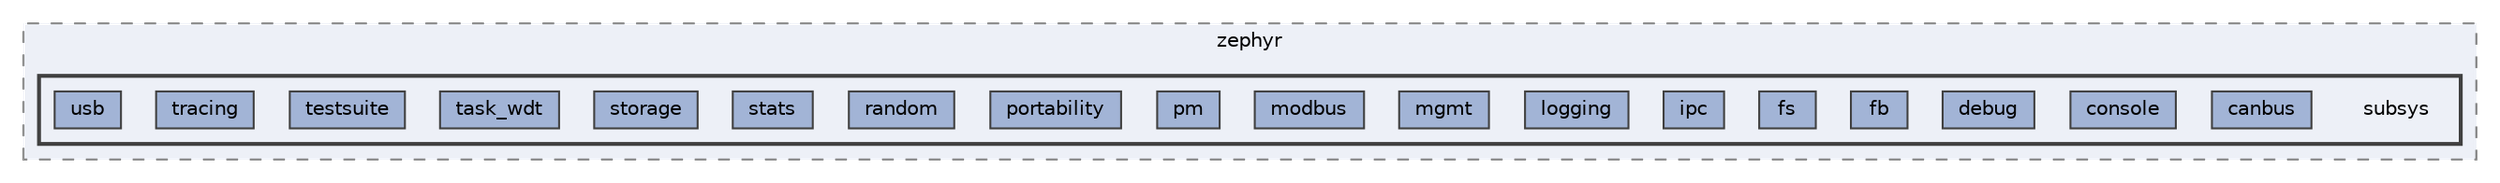 digraph "build/zephyr/subsys"
{
 // LATEX_PDF_SIZE
  bgcolor="transparent";
  edge [fontname=Helvetica,fontsize=10,labelfontname=Helvetica,labelfontsize=10];
  node [fontname=Helvetica,fontsize=10,shape=box,height=0.2,width=0.4];
  compound=true
  subgraph clusterdir_f7639fc20e46d12196656ffbd43ee581 {
    graph [ bgcolor="#edf0f7", pencolor="grey50", label="zephyr", fontname=Helvetica,fontsize=10 style="filled,dashed", URL="dir_f7639fc20e46d12196656ffbd43ee581.html",tooltip=""]
  subgraph clusterdir_fee2df84931cf9d66e516b35c2f3fff7 {
    graph [ bgcolor="#edf0f7", pencolor="grey25", label="", fontname=Helvetica,fontsize=10 style="filled,bold", URL="dir_fee2df84931cf9d66e516b35c2f3fff7.html",tooltip=""]
    dir_fee2df84931cf9d66e516b35c2f3fff7 [shape=plaintext, label="subsys"];
  dir_93d18ca7c3a343c4a21bc47641664a58 [label="canbus", fillcolor="#a2b4d6", color="grey25", style="filled", URL="dir_93d18ca7c3a343c4a21bc47641664a58.html",tooltip=""];
  dir_400d348b046fc06c588cb327249751cf [label="console", fillcolor="#a2b4d6", color="grey25", style="filled", URL="dir_400d348b046fc06c588cb327249751cf.html",tooltip=""];
  dir_cce3c69a0eb3562a68284aa9ecc197c7 [label="debug", fillcolor="#a2b4d6", color="grey25", style="filled", URL="dir_cce3c69a0eb3562a68284aa9ecc197c7.html",tooltip=""];
  dir_68cba3d237fdca7bb7d534b3803ba633 [label="fb", fillcolor="#a2b4d6", color="grey25", style="filled", URL="dir_68cba3d237fdca7bb7d534b3803ba633.html",tooltip=""];
  dir_f9c827807aaad5a92e0385eab914032c [label="fs", fillcolor="#a2b4d6", color="grey25", style="filled", URL="dir_f9c827807aaad5a92e0385eab914032c.html",tooltip=""];
  dir_11ea6e946bff6cb02bebd36b49294f3e [label="ipc", fillcolor="#a2b4d6", color="grey25", style="filled", URL="dir_11ea6e946bff6cb02bebd36b49294f3e.html",tooltip=""];
  dir_52163122d5f05a336bf420b04f37d46a [label="logging", fillcolor="#a2b4d6", color="grey25", style="filled", URL="dir_52163122d5f05a336bf420b04f37d46a.html",tooltip=""];
  dir_2faef9974c11762ae1d1bbcb9998692b [label="mgmt", fillcolor="#a2b4d6", color="grey25", style="filled", URL="dir_2faef9974c11762ae1d1bbcb9998692b.html",tooltip=""];
  dir_35a0684a3447e2a5f26eb3a4a8c115ef [label="modbus", fillcolor="#a2b4d6", color="grey25", style="filled", URL="dir_35a0684a3447e2a5f26eb3a4a8c115ef.html",tooltip=""];
  dir_519fff5ce7f8286309ec8df730bdb421 [label="pm", fillcolor="#a2b4d6", color="grey25", style="filled", URL="dir_519fff5ce7f8286309ec8df730bdb421.html",tooltip=""];
  dir_ac63092506249ff80cb78291de632d5e [label="portability", fillcolor="#a2b4d6", color="grey25", style="filled", URL="dir_ac63092506249ff80cb78291de632d5e.html",tooltip=""];
  dir_e8bb49a27736d769816da2b27ea87cd7 [label="random", fillcolor="#a2b4d6", color="grey25", style="filled", URL="dir_e8bb49a27736d769816da2b27ea87cd7.html",tooltip=""];
  dir_b2fa95763c0ee2e760f148191dc98e2a [label="stats", fillcolor="#a2b4d6", color="grey25", style="filled", URL="dir_b2fa95763c0ee2e760f148191dc98e2a.html",tooltip=""];
  dir_52fe624d07afbb56db03f73e783da3a5 [label="storage", fillcolor="#a2b4d6", color="grey25", style="filled", URL="dir_52fe624d07afbb56db03f73e783da3a5.html",tooltip=""];
  dir_06c42c1a0aeae9b3d3a68b162a97465b [label="task_wdt", fillcolor="#a2b4d6", color="grey25", style="filled", URL="dir_06c42c1a0aeae9b3d3a68b162a97465b.html",tooltip=""];
  dir_f54cbfa4aafe1df71bf5ae47c758041a [label="testsuite", fillcolor="#a2b4d6", color="grey25", style="filled", URL="dir_f54cbfa4aafe1df71bf5ae47c758041a.html",tooltip=""];
  dir_0e3b9be954fdd511a75c4d3fc55758e6 [label="tracing", fillcolor="#a2b4d6", color="grey25", style="filled", URL="dir_0e3b9be954fdd511a75c4d3fc55758e6.html",tooltip=""];
  dir_919eb282cac8fb1a72e12696c7823745 [label="usb", fillcolor="#a2b4d6", color="grey25", style="filled", URL="dir_919eb282cac8fb1a72e12696c7823745.html",tooltip=""];
  }
  }
}
